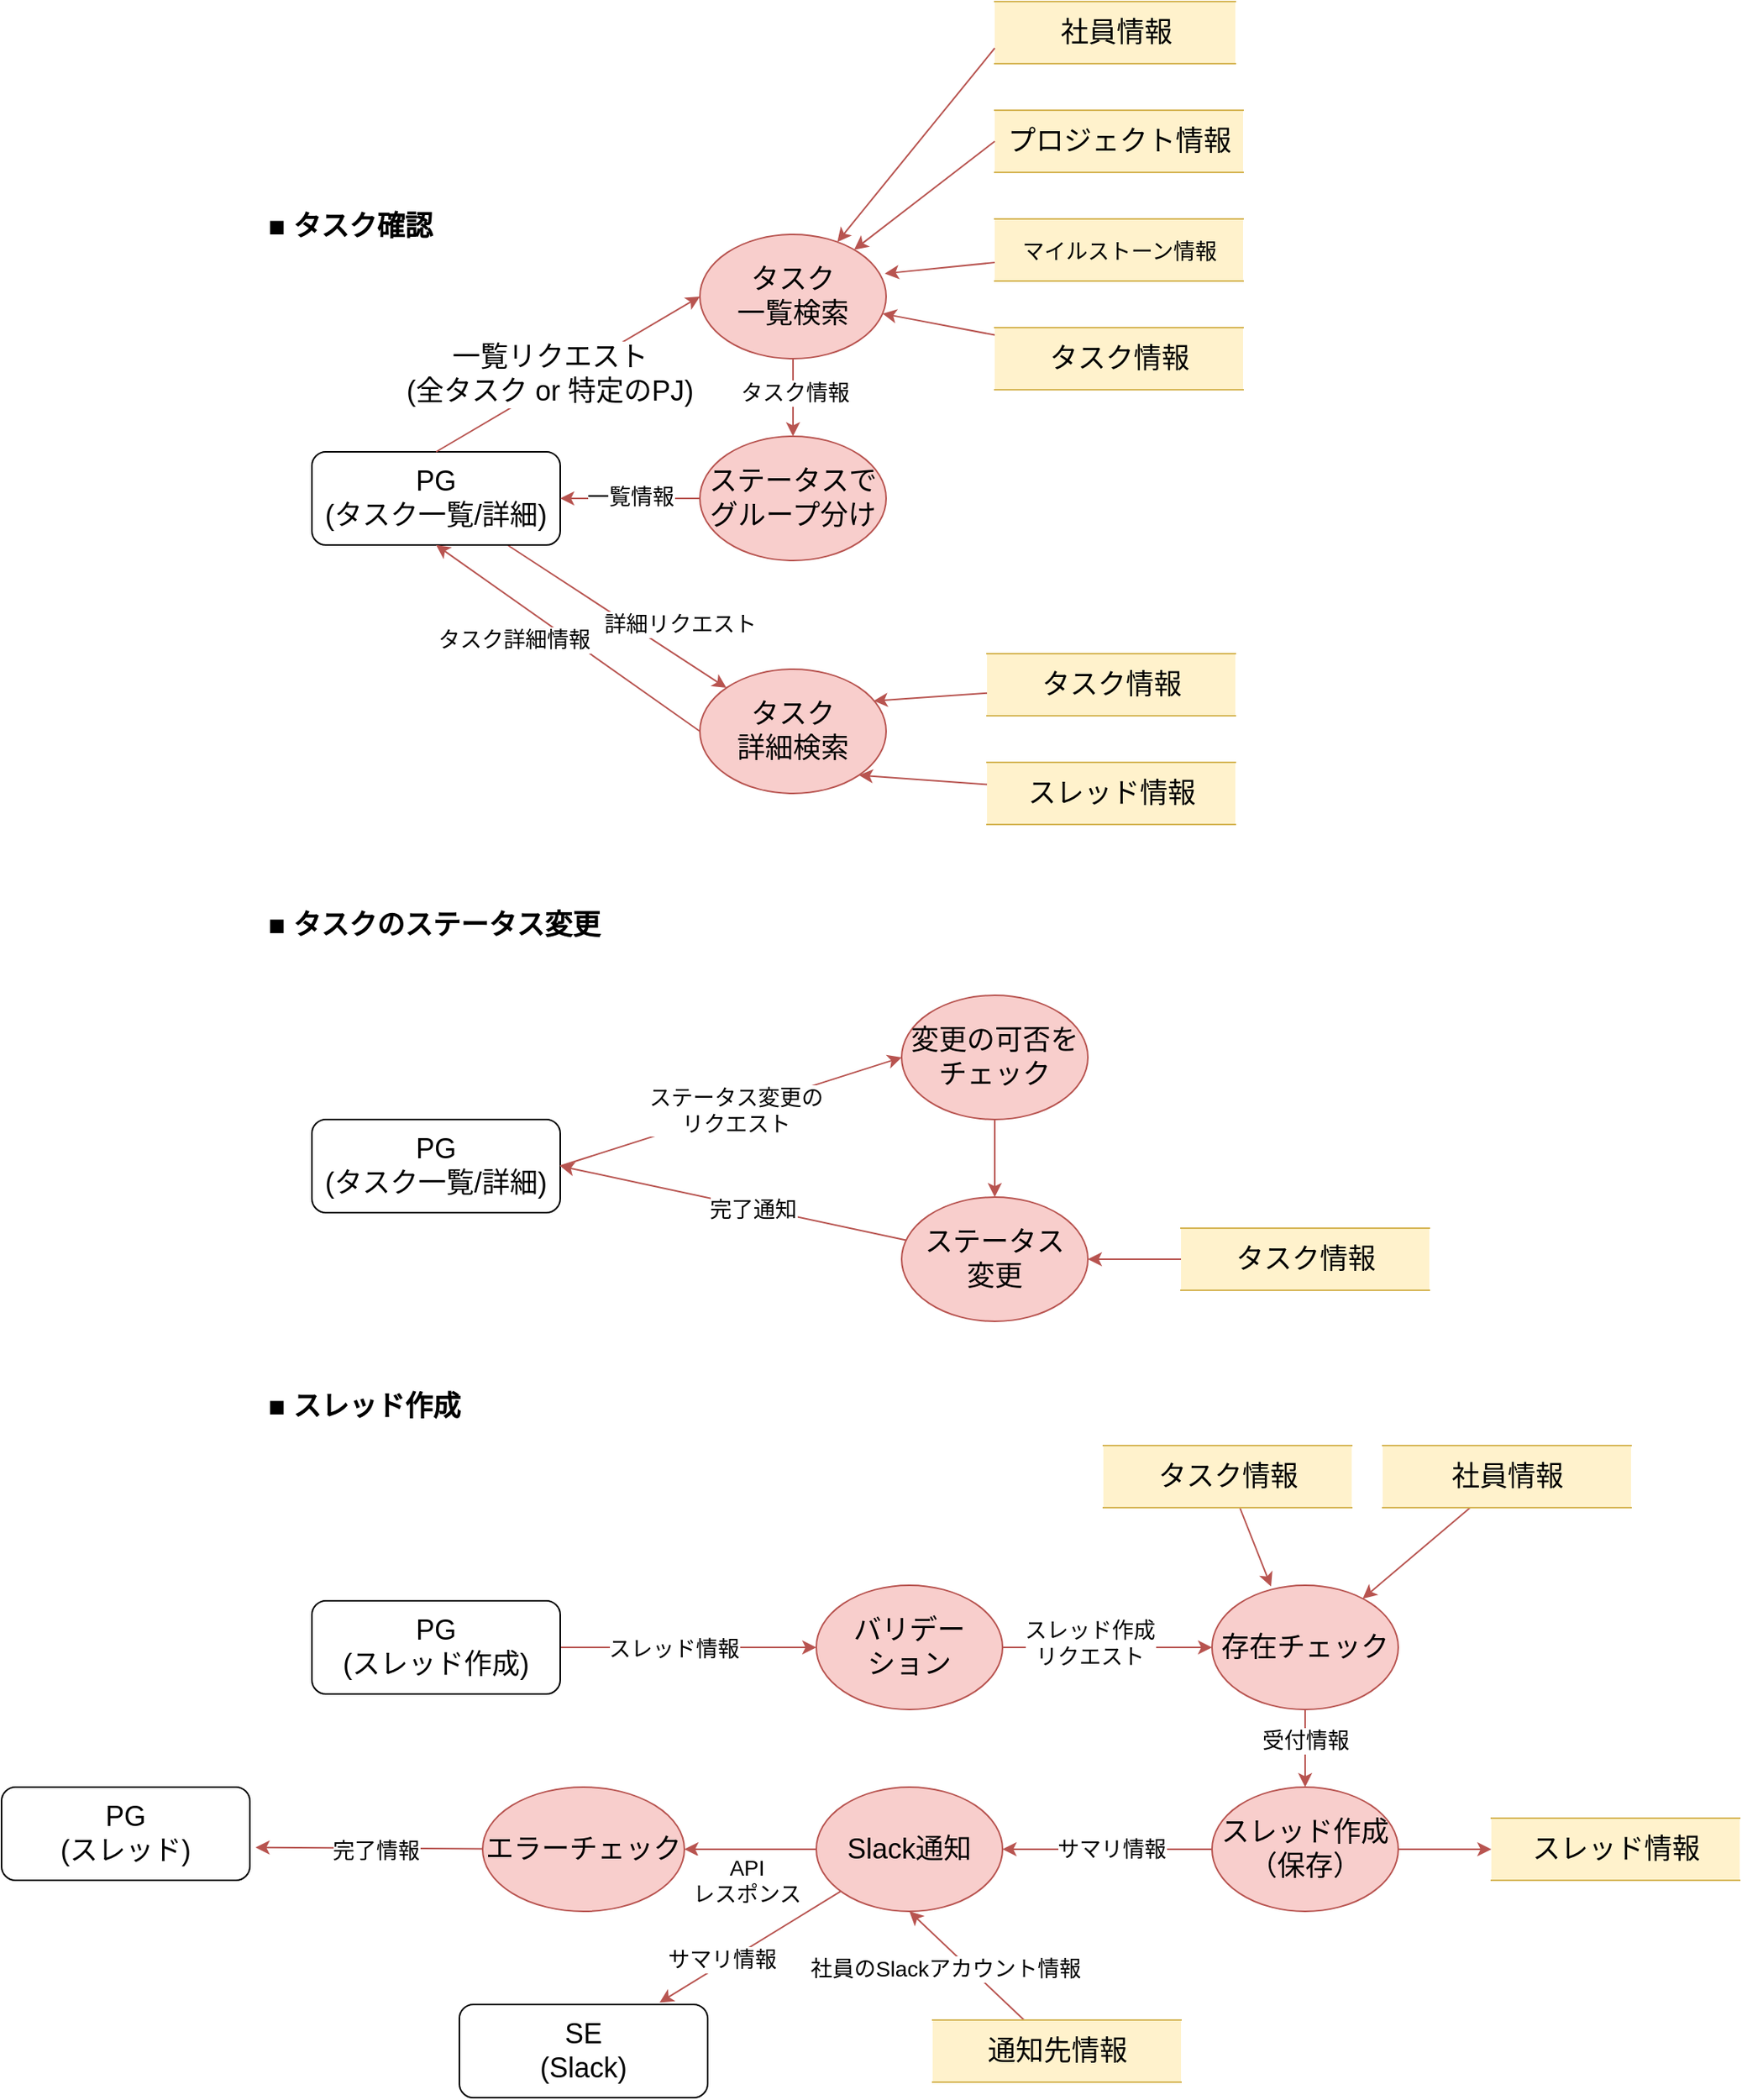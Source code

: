 <mxfile>
    <diagram id="R7YV2bXF27NJk0ryYCaB" name="Page-1">
        <mxGraphModel dx="1852" dy="1656" grid="1" gridSize="10" guides="1" tooltips="1" connect="1" arrows="1" fold="1" page="1" pageScale="1" pageWidth="850" pageHeight="1100" math="0" shadow="0">
            <root>
                <mxCell id="0"/>
                <mxCell id="1" parent="0"/>
                <mxCell id="2" value="&lt;font style=&quot;font-size: 18px;&quot;&gt;&lt;b&gt;■ タスク確認&lt;/b&gt;&lt;/font&gt;" style="text;html=1;strokeColor=none;fillColor=none;align=left;verticalAlign=middle;whiteSpace=wrap;rounded=0;" parent="1" vertex="1">
                    <mxGeometry x="10" y="10" width="160" height="30" as="geometry"/>
                </mxCell>
                <mxCell id="29" style="edgeStyle=none;html=1;fontSize=14;fillColor=#f8cecc;strokeColor=#b85450;" parent="1" source="3" target="28" edge="1">
                    <mxGeometry relative="1" as="geometry"/>
                </mxCell>
                <mxCell id="31" value="詳細リクエスト" style="edgeLabel;html=1;align=center;verticalAlign=middle;resizable=0;points=[];fontSize=14;" parent="29" vertex="1" connectable="0">
                    <mxGeometry x="0.14" y="2" relative="1" as="geometry">
                        <mxPoint x="29" as="offset"/>
                    </mxGeometry>
                </mxCell>
                <mxCell id="3" value="PG&lt;br&gt;(タスク一覧/詳細)" style="rounded=1;whiteSpace=wrap;html=1;fontSize=18;" parent="1" vertex="1">
                    <mxGeometry x="40" y="170" width="160" height="60" as="geometry"/>
                </mxCell>
                <mxCell id="4" value="" style="endArrow=classic;html=1;fontSize=18;fillColor=#f8cecc;strokeColor=#b85450;exitX=0.5;exitY=0;exitDx=0;exitDy=0;entryX=0;entryY=0.5;entryDx=0;entryDy=0;" parent="1" source="3" target="5" edge="1">
                    <mxGeometry width="50" height="50" relative="1" as="geometry">
                        <mxPoint x="150" y="150" as="sourcePoint"/>
                        <mxPoint x="200" y="100" as="targetPoint"/>
                    </mxGeometry>
                </mxCell>
                <mxCell id="11" value="一覧リクエスト&lt;br&gt;(全タスク or 特定のPJ)" style="edgeLabel;html=1;align=center;verticalAlign=middle;resizable=0;points=[];fontSize=18;" parent="4" vertex="1" connectable="0">
                    <mxGeometry x="-0.186" y="-1" relative="1" as="geometry">
                        <mxPoint x="3" y="-10" as="offset"/>
                    </mxGeometry>
                </mxCell>
                <mxCell id="24" style="edgeStyle=none;html=1;entryX=0.5;entryY=0;entryDx=0;entryDy=0;fontSize=14;fillColor=#f8cecc;strokeColor=#b85450;" parent="1" source="5" target="23" edge="1">
                    <mxGeometry relative="1" as="geometry"/>
                </mxCell>
                <mxCell id="25" value="タスク情報" style="edgeLabel;html=1;align=center;verticalAlign=middle;resizable=0;points=[];fontSize=14;" parent="24" vertex="1" connectable="0">
                    <mxGeometry x="-0.424" y="1" relative="1" as="geometry">
                        <mxPoint y="7" as="offset"/>
                    </mxGeometry>
                </mxCell>
                <mxCell id="5" value="タスク&lt;br&gt;一覧検索" style="ellipse;whiteSpace=wrap;html=1;fontSize=18;fillColor=#f8cecc;strokeColor=#b85450;" parent="1" vertex="1">
                    <mxGeometry x="290" y="30" width="120" height="80" as="geometry"/>
                </mxCell>
                <mxCell id="10" value="社員情報" style="html=1;dashed=0;whitespace=wrap;shape=partialRectangle;right=0;left=0;fontSize=18;fillColor=#fff2cc;strokeColor=#d6b656;" parent="1" vertex="1">
                    <mxGeometry x="480" y="-120" width="155" height="40" as="geometry"/>
                </mxCell>
                <mxCell id="12" value="プロジェクト情報" style="html=1;dashed=0;whitespace=wrap;shape=partialRectangle;right=0;left=0;fontSize=18;fillColor=#fff2cc;strokeColor=#d6b656;" parent="1" vertex="1">
                    <mxGeometry x="480" y="-50" width="160" height="40" as="geometry"/>
                </mxCell>
                <mxCell id="13" value="" style="endArrow=classic;html=1;fontSize=18;fillColor=#f8cecc;strokeColor=#b85450;exitX=0;exitY=0.75;exitDx=0;exitDy=0;" parent="1" source="10" target="5" edge="1">
                    <mxGeometry width="50" height="50" relative="1" as="geometry">
                        <mxPoint x="430" y="-40" as="sourcePoint"/>
                        <mxPoint x="390" y="-110" as="targetPoint"/>
                    </mxGeometry>
                </mxCell>
                <mxCell id="17" value="" style="endArrow=classic;html=1;fontSize=18;fillColor=#f8cecc;strokeColor=#b85450;exitX=0;exitY=0.5;exitDx=0;exitDy=0;" parent="1" source="12" target="5" edge="1">
                    <mxGeometry width="50" height="50" relative="1" as="geometry">
                        <mxPoint x="507.4" y="70" as="sourcePoint"/>
                        <mxPoint x="450.003" y="135.399" as="targetPoint"/>
                    </mxGeometry>
                </mxCell>
                <mxCell id="22" style="edgeStyle=none;html=1;entryX=0.993;entryY=0.315;entryDx=0;entryDy=0;entryPerimeter=0;fontSize=14;fillColor=#f8cecc;strokeColor=#b85450;" parent="1" source="19" target="5" edge="1">
                    <mxGeometry relative="1" as="geometry"/>
                </mxCell>
                <mxCell id="19" value="&lt;font style=&quot;font-size: 14px;&quot;&gt;マイルストーン情報&lt;/font&gt;" style="html=1;dashed=0;whitespace=wrap;shape=partialRectangle;right=0;left=0;fontSize=18;fillColor=#fff2cc;strokeColor=#d6b656;" parent="1" vertex="1">
                    <mxGeometry x="480" y="20" width="160" height="40" as="geometry"/>
                </mxCell>
                <mxCell id="21" style="edgeStyle=none;html=1;fontSize=14;fillColor=#f8cecc;strokeColor=#b85450;" parent="1" source="20" target="5" edge="1">
                    <mxGeometry relative="1" as="geometry"/>
                </mxCell>
                <mxCell id="20" value="タスク情報" style="html=1;dashed=0;whitespace=wrap;shape=partialRectangle;right=0;left=0;fontSize=18;fillColor=#fff2cc;strokeColor=#d6b656;" parent="1" vertex="1">
                    <mxGeometry x="480" y="90" width="160" height="40" as="geometry"/>
                </mxCell>
                <mxCell id="26" style="edgeStyle=none;html=1;fontSize=14;fillColor=#f8cecc;strokeColor=#b85450;" parent="1" source="23" target="3" edge="1">
                    <mxGeometry relative="1" as="geometry"/>
                </mxCell>
                <mxCell id="27" value="一覧情報" style="edgeLabel;html=1;align=center;verticalAlign=middle;resizable=0;points=[];fontSize=14;" parent="26" vertex="1" connectable="0">
                    <mxGeometry x="-0.351" y="-1" relative="1" as="geometry">
                        <mxPoint x="-16" as="offset"/>
                    </mxGeometry>
                </mxCell>
                <mxCell id="23" value="ステータスで&lt;br&gt;グループ分け" style="ellipse;whiteSpace=wrap;html=1;fontSize=18;fillColor=#f8cecc;strokeColor=#b85450;" parent="1" vertex="1">
                    <mxGeometry x="290" y="160" width="120" height="80" as="geometry"/>
                </mxCell>
                <mxCell id="30" style="edgeStyle=none;html=1;entryX=0.5;entryY=1;entryDx=0;entryDy=0;fontSize=14;exitX=0;exitY=0.5;exitDx=0;exitDy=0;fillColor=#f8cecc;strokeColor=#b85450;" parent="1" source="28" target="3" edge="1">
                    <mxGeometry relative="1" as="geometry"/>
                </mxCell>
                <mxCell id="32" value="タスク詳細情報" style="edgeLabel;html=1;align=center;verticalAlign=middle;resizable=0;points=[];fontSize=14;" parent="30" vertex="1" connectable="0">
                    <mxGeometry x="0.143" relative="1" as="geometry">
                        <mxPoint x="-23" y="9" as="offset"/>
                    </mxGeometry>
                </mxCell>
                <mxCell id="28" value="タスク&lt;br&gt;詳細検索" style="ellipse;whiteSpace=wrap;html=1;fontSize=18;fillColor=#f8cecc;strokeColor=#b85450;" parent="1" vertex="1">
                    <mxGeometry x="290" y="310" width="120" height="80" as="geometry"/>
                </mxCell>
                <mxCell id="35" style="edgeStyle=none;html=1;entryX=0.933;entryY=0.255;entryDx=0;entryDy=0;entryPerimeter=0;fontSize=14;fillColor=#f8cecc;strokeColor=#b85450;" parent="1" source="33" target="28" edge="1">
                    <mxGeometry relative="1" as="geometry"/>
                </mxCell>
                <mxCell id="33" value="タスク情報" style="html=1;dashed=0;whitespace=wrap;shape=partialRectangle;right=0;left=0;fontSize=18;fillColor=#fff2cc;strokeColor=#d6b656;" parent="1" vertex="1">
                    <mxGeometry x="475" y="300" width="160" height="40" as="geometry"/>
                </mxCell>
                <mxCell id="36" style="edgeStyle=none;html=1;entryX=1;entryY=1;entryDx=0;entryDy=0;fontSize=14;fillColor=#f8cecc;strokeColor=#b85450;" parent="1" source="34" target="28" edge="1">
                    <mxGeometry relative="1" as="geometry"/>
                </mxCell>
                <mxCell id="34" value="スレッド情報" style="html=1;dashed=0;whitespace=wrap;shape=partialRectangle;right=0;left=0;fontSize=18;fillColor=#fff2cc;strokeColor=#d6b656;" parent="1" vertex="1">
                    <mxGeometry x="475" y="370" width="160" height="40" as="geometry"/>
                </mxCell>
                <mxCell id="37" value="&lt;font style=&quot;font-size: 18px;&quot;&gt;&lt;b&gt;■ タスクのステータス変更&lt;/b&gt;&lt;/font&gt;" style="text;html=1;strokeColor=none;fillColor=none;align=left;verticalAlign=middle;whiteSpace=wrap;rounded=0;" vertex="1" parent="1">
                    <mxGeometry x="10" y="460" width="240" height="30" as="geometry"/>
                </mxCell>
                <mxCell id="38" value="PG&lt;br&gt;(タスク一覧/詳細)" style="rounded=1;whiteSpace=wrap;html=1;fontSize=18;" vertex="1" parent="1">
                    <mxGeometry x="40" y="600" width="160" height="60" as="geometry"/>
                </mxCell>
                <mxCell id="46" style="edgeStyle=none;html=1;fillColor=#f8cecc;strokeColor=#b85450;" edge="1" parent="1" source="39" target="42">
                    <mxGeometry relative="1" as="geometry"/>
                </mxCell>
                <mxCell id="39" value="変更の可否を&lt;br&gt;チェック" style="ellipse;whiteSpace=wrap;html=1;fontSize=18;fillColor=#f8cecc;strokeColor=#b85450;" vertex="1" parent="1">
                    <mxGeometry x="420" y="520" width="120" height="80" as="geometry"/>
                </mxCell>
                <mxCell id="40" style="edgeStyle=none;html=1;fontSize=14;fillColor=#f8cecc;strokeColor=#b85450;exitX=1;exitY=0.5;exitDx=0;exitDy=0;entryX=0;entryY=0.5;entryDx=0;entryDy=0;" edge="1" parent="1" source="38" target="39">
                    <mxGeometry relative="1" as="geometry">
                        <mxPoint x="190" y="600" as="sourcePoint"/>
                        <mxPoint x="331.11" y="692.028" as="targetPoint"/>
                    </mxGeometry>
                </mxCell>
                <mxCell id="41" value="ステータス変更の&lt;br&gt;リクエスト" style="edgeLabel;html=1;align=center;verticalAlign=middle;resizable=0;points=[];fontSize=14;" vertex="1" connectable="0" parent="40">
                    <mxGeometry x="0.14" y="2" relative="1" as="geometry">
                        <mxPoint x="-12" y="6" as="offset"/>
                    </mxGeometry>
                </mxCell>
                <mxCell id="47" style="edgeStyle=none;html=1;entryX=1;entryY=0.5;entryDx=0;entryDy=0;fillColor=#f8cecc;strokeColor=#b85450;" edge="1" parent="1" source="42" target="38">
                    <mxGeometry relative="1" as="geometry"/>
                </mxCell>
                <mxCell id="48" value="&lt;font style=&quot;font-size: 14px;&quot;&gt;完了通知&lt;/font&gt;" style="edgeLabel;html=1;align=center;verticalAlign=middle;resizable=0;points=[];" vertex="1" connectable="0" parent="47">
                    <mxGeometry x="-0.109" y="1" relative="1" as="geometry">
                        <mxPoint as="offset"/>
                    </mxGeometry>
                </mxCell>
                <mxCell id="42" value="ステータス&lt;br&gt;変更" style="ellipse;whiteSpace=wrap;html=1;fontSize=18;fillColor=#f8cecc;strokeColor=#b85450;" vertex="1" parent="1">
                    <mxGeometry x="420" y="650" width="120" height="80" as="geometry"/>
                </mxCell>
                <mxCell id="45" style="edgeStyle=none;html=1;entryX=1;entryY=0.5;entryDx=0;entryDy=0;fillColor=#f8cecc;strokeColor=#b85450;" edge="1" parent="1" source="43" target="42">
                    <mxGeometry relative="1" as="geometry"/>
                </mxCell>
                <mxCell id="43" value="タスク情報" style="html=1;dashed=0;whitespace=wrap;shape=partialRectangle;right=0;left=0;fontSize=18;fillColor=#fff2cc;strokeColor=#d6b656;" vertex="1" parent="1">
                    <mxGeometry x="600" y="670" width="160" height="40" as="geometry"/>
                </mxCell>
                <mxCell id="49" value="&lt;font style=&quot;font-size: 18px;&quot;&gt;&lt;b&gt;■ スレッド作成&lt;/b&gt;&lt;/font&gt;" style="text;html=1;strokeColor=none;fillColor=none;align=left;verticalAlign=middle;whiteSpace=wrap;rounded=0;" vertex="1" parent="1">
                    <mxGeometry x="10" y="770" width="240" height="30" as="geometry"/>
                </mxCell>
                <mxCell id="52" style="edgeStyle=none;html=1;entryX=0;entryY=0.5;entryDx=0;entryDy=0;fontSize=14;fillColor=#f8cecc;strokeColor=#b85450;" edge="1" parent="1" source="50" target="51">
                    <mxGeometry relative="1" as="geometry"/>
                </mxCell>
                <mxCell id="53" value="スレッド情報" style="edgeLabel;html=1;align=center;verticalAlign=middle;resizable=0;points=[];fontSize=14;" vertex="1" connectable="0" parent="52">
                    <mxGeometry x="-0.116" y="-1" relative="1" as="geometry">
                        <mxPoint as="offset"/>
                    </mxGeometry>
                </mxCell>
                <mxCell id="50" value="PG&lt;br&gt;(スレッド作成)" style="rounded=1;whiteSpace=wrap;html=1;fontSize=18;" vertex="1" parent="1">
                    <mxGeometry x="40" y="910" width="160" height="60" as="geometry"/>
                </mxCell>
                <mxCell id="55" style="edgeStyle=none;html=1;entryX=0;entryY=0.5;entryDx=0;entryDy=0;fontSize=14;fillColor=#f8cecc;strokeColor=#b85450;" edge="1" parent="1" source="51" target="54">
                    <mxGeometry relative="1" as="geometry"/>
                </mxCell>
                <mxCell id="56" value="スレッド作成&lt;br&gt;リクエスト" style="edgeLabel;html=1;align=center;verticalAlign=middle;resizable=0;points=[];fontSize=14;" vertex="1" connectable="0" parent="55">
                    <mxGeometry x="0.176" y="3" relative="1" as="geometry">
                        <mxPoint x="-24" as="offset"/>
                    </mxGeometry>
                </mxCell>
                <mxCell id="51" value="バリデー&lt;br&gt;ション" style="ellipse;whiteSpace=wrap;html=1;fontSize=18;fillColor=#f8cecc;strokeColor=#b85450;" vertex="1" parent="1">
                    <mxGeometry x="365" y="900" width="120" height="80" as="geometry"/>
                </mxCell>
                <mxCell id="63" style="edgeStyle=none;html=1;entryX=0.5;entryY=0;entryDx=0;entryDy=0;fontSize=14;fillColor=#f8cecc;strokeColor=#b85450;" edge="1" parent="1" source="54" target="57">
                    <mxGeometry relative="1" as="geometry"/>
                </mxCell>
                <mxCell id="64" value="受付情報" style="edgeLabel;html=1;align=center;verticalAlign=middle;resizable=0;points=[];fontSize=14;" vertex="1" connectable="0" parent="63">
                    <mxGeometry x="-0.528" y="-1" relative="1" as="geometry">
                        <mxPoint x="1" y="8" as="offset"/>
                    </mxGeometry>
                </mxCell>
                <mxCell id="54" value="存在チェック" style="ellipse;whiteSpace=wrap;html=1;fontSize=18;fillColor=#f8cecc;strokeColor=#b85450;" vertex="1" parent="1">
                    <mxGeometry x="620" y="900" width="120" height="80" as="geometry"/>
                </mxCell>
                <mxCell id="66" style="edgeStyle=none;html=1;fontSize=14;fillColor=#f8cecc;strokeColor=#b85450;" edge="1" parent="1" source="57" target="65">
                    <mxGeometry relative="1" as="geometry"/>
                </mxCell>
                <mxCell id="68" style="edgeStyle=none;html=1;fontSize=14;entryX=1;entryY=0.5;entryDx=0;entryDy=0;fillColor=#f8cecc;strokeColor=#b85450;" edge="1" parent="1" source="57" target="67">
                    <mxGeometry relative="1" as="geometry">
                        <mxPoint x="490" y="1070" as="targetPoint"/>
                    </mxGeometry>
                </mxCell>
                <mxCell id="69" value="サマリ情報" style="edgeLabel;html=1;align=center;verticalAlign=middle;resizable=0;points=[];fontSize=14;" vertex="1" connectable="0" parent="68">
                    <mxGeometry x="0.218" relative="1" as="geometry">
                        <mxPoint x="17" as="offset"/>
                    </mxGeometry>
                </mxCell>
                <mxCell id="57" value="スレッド作成&lt;br&gt;（保存）" style="ellipse;whiteSpace=wrap;html=1;fontSize=18;fillColor=#f8cecc;strokeColor=#b85450;" vertex="1" parent="1">
                    <mxGeometry x="620" y="1030" width="120" height="80" as="geometry"/>
                </mxCell>
                <mxCell id="60" style="edgeStyle=none;html=1;entryX=0.317;entryY=0.01;entryDx=0;entryDy=0;entryPerimeter=0;fontSize=14;fillColor=#f8cecc;strokeColor=#b85450;" edge="1" parent="1" source="58" target="54">
                    <mxGeometry relative="1" as="geometry"/>
                </mxCell>
                <mxCell id="58" value="タスク情報" style="html=1;dashed=0;whitespace=wrap;shape=partialRectangle;right=0;left=0;fontSize=18;fillColor=#fff2cc;strokeColor=#d6b656;" vertex="1" parent="1">
                    <mxGeometry x="550" y="810" width="160" height="40" as="geometry"/>
                </mxCell>
                <mxCell id="61" style="edgeStyle=none;html=1;fontSize=14;fillColor=#f8cecc;strokeColor=#b85450;" edge="1" parent="1" source="59" target="54">
                    <mxGeometry relative="1" as="geometry"/>
                </mxCell>
                <mxCell id="59" value="社員情報" style="html=1;dashed=0;whitespace=wrap;shape=partialRectangle;right=0;left=0;fontSize=18;fillColor=#fff2cc;strokeColor=#d6b656;" vertex="1" parent="1">
                    <mxGeometry x="730" y="810" width="160" height="40" as="geometry"/>
                </mxCell>
                <mxCell id="65" value="スレッド情報" style="html=1;dashed=0;whitespace=wrap;shape=partialRectangle;right=0;left=0;fontSize=18;fillColor=#fff2cc;strokeColor=#d6b656;" vertex="1" parent="1">
                    <mxGeometry x="800" y="1050" width="160" height="40" as="geometry"/>
                </mxCell>
                <mxCell id="74" style="edgeStyle=none;html=1;fontSize=14;fillColor=#f8cecc;strokeColor=#b85450;" edge="1" parent="1" source="67" target="73">
                    <mxGeometry relative="1" as="geometry"/>
                </mxCell>
                <mxCell id="77" value="API&lt;br&gt;レスポンス" style="edgeLabel;html=1;align=center;verticalAlign=middle;resizable=0;points=[];fontSize=14;" vertex="1" connectable="0" parent="74">
                    <mxGeometry x="0.322" relative="1" as="geometry">
                        <mxPoint x="11" y="20" as="offset"/>
                    </mxGeometry>
                </mxCell>
                <mxCell id="80" style="edgeStyle=none;html=1;entryX=0.806;entryY=-0.02;entryDx=0;entryDy=0;entryPerimeter=0;fontSize=14;fillColor=#f8cecc;strokeColor=#b85450;" edge="1" parent="1" source="67" target="79">
                    <mxGeometry relative="1" as="geometry"/>
                </mxCell>
                <mxCell id="81" value="サマリ情報" style="edgeLabel;html=1;align=center;verticalAlign=middle;resizable=0;points=[];fontSize=14;" vertex="1" connectable="0" parent="80">
                    <mxGeometry x="0.301" y="-3" relative="1" as="geometry">
                        <mxPoint as="offset"/>
                    </mxGeometry>
                </mxCell>
                <mxCell id="67" value="Slack通知" style="ellipse;whiteSpace=wrap;html=1;fontSize=18;fillColor=#f8cecc;strokeColor=#b85450;" vertex="1" parent="1">
                    <mxGeometry x="365" y="1030" width="120" height="80" as="geometry"/>
                </mxCell>
                <mxCell id="71" style="edgeStyle=none;html=1;entryX=0.5;entryY=1;entryDx=0;entryDy=0;fontSize=14;fillColor=#f8cecc;strokeColor=#b85450;" edge="1" parent="1" source="70" target="67">
                    <mxGeometry relative="1" as="geometry"/>
                </mxCell>
                <mxCell id="72" value="社員のSlackアカウント情報" style="edgeLabel;html=1;align=center;verticalAlign=middle;resizable=0;points=[];fontSize=14;" vertex="1" connectable="0" parent="71">
                    <mxGeometry x="0.408" y="1" relative="1" as="geometry">
                        <mxPoint x="1" y="15" as="offset"/>
                    </mxGeometry>
                </mxCell>
                <mxCell id="70" value="通知先情報" style="html=1;dashed=0;whitespace=wrap;shape=partialRectangle;right=0;left=0;fontSize=18;fillColor=#fff2cc;strokeColor=#d6b656;" vertex="1" parent="1">
                    <mxGeometry x="440" y="1180" width="160" height="40" as="geometry"/>
                </mxCell>
                <mxCell id="75" style="edgeStyle=none;html=1;entryX=1.023;entryY=0.647;entryDx=0;entryDy=0;fontSize=14;fillColor=#f8cecc;strokeColor=#b85450;entryPerimeter=0;" edge="1" parent="1" source="73" target="78">
                    <mxGeometry relative="1" as="geometry"/>
                </mxCell>
                <mxCell id="76" value="完了情報" style="edgeLabel;html=1;align=center;verticalAlign=middle;resizable=0;points=[];fontSize=14;" vertex="1" connectable="0" parent="75">
                    <mxGeometry x="-0.294" y="1" relative="1" as="geometry">
                        <mxPoint x="-18" as="offset"/>
                    </mxGeometry>
                </mxCell>
                <mxCell id="73" value="エラーチェック" style="ellipse;whiteSpace=wrap;html=1;fontSize=18;fillColor=#f8cecc;strokeColor=#b85450;" vertex="1" parent="1">
                    <mxGeometry x="150" y="1030" width="130" height="80" as="geometry"/>
                </mxCell>
                <mxCell id="78" value="PG&lt;br&gt;(スレッド)" style="rounded=1;whiteSpace=wrap;html=1;fontSize=18;" vertex="1" parent="1">
                    <mxGeometry x="-160" y="1030" width="160" height="60" as="geometry"/>
                </mxCell>
                <mxCell id="79" value="SE&lt;br&gt;(Slack)" style="rounded=1;whiteSpace=wrap;html=1;fontSize=18;" vertex="1" parent="1">
                    <mxGeometry x="135" y="1170" width="160" height="60" as="geometry"/>
                </mxCell>
            </root>
        </mxGraphModel>
    </diagram>
</mxfile>